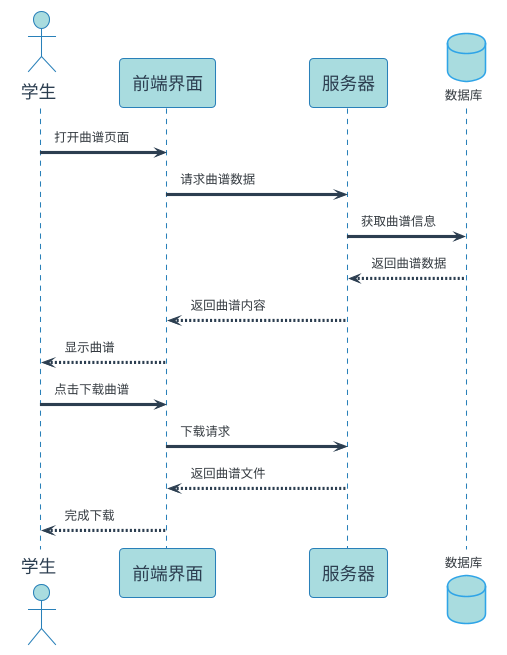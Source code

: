 @startuml
!theme cerulean
skinparam backgroundColor #FFFFFF
skinparam sequence {
    ArrowColor #2C3E50
    ActorBorderColor #2980B9
    LifeLineBorderColor #2980B9
    LifeLineBackgroundColor #A9DCDF
    
    ParticipantBorderColor #2980B9
    ParticipantBackgroundColor #A9DCDF
    ParticipantFontName 微软雅黑
    ParticipantFontSize 17
    ParticipantFontColor #2C3E50
    
    ActorBackgroundColor #A9DCDF
    ActorFontColor #2C3E50
    ActorFontSize 17
    ActorFontName 微软雅黑
}

actor 学生 as Student
participant "前端界面" as Frontend #A9DCDF
participant "服务器" as Server #A9DCDF
database "数据库" as DB #A9DCDF

Student -> Frontend: 打开曲谱页面
Frontend -> Server: 请求曲谱数据
Server -> DB: 获取曲谱信息
DB --> Server: 返回曲谱数据
Server --> Frontend: 返回曲谱内容
Frontend --> Student: 显示曲谱

Student -> Frontend: 点击下载曲谱
Frontend -> Server: 下载请求
Server --> Frontend: 返回曲谱文件
Frontend --> Student: 完成下载

@enduml 